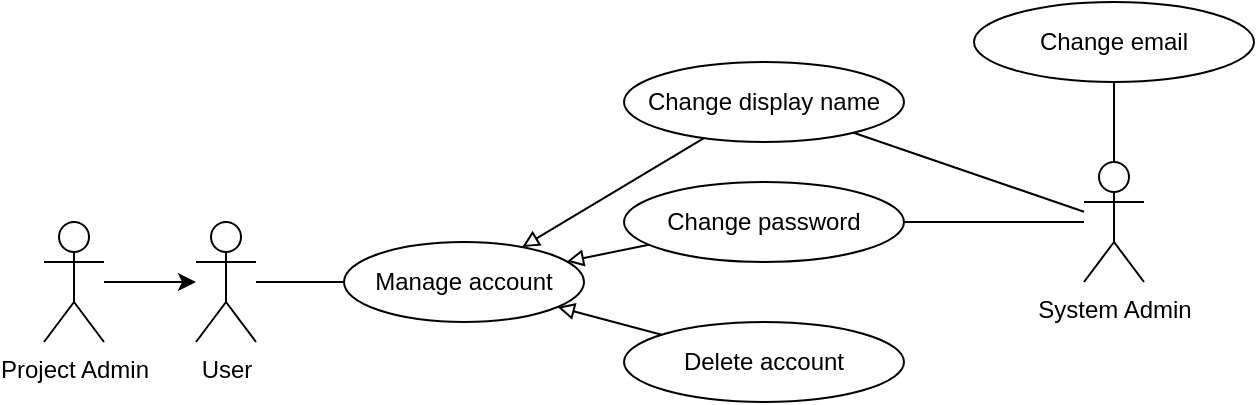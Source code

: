 <mxfile version="13.4.5" type="device"><diagram id="rEqkZPLtAYHeqOG81fF1" name="Page-1"><mxGraphModel dx="1422" dy="822" grid="1" gridSize="10" guides="1" tooltips="1" connect="1" arrows="1" fold="1" page="1" pageScale="1" pageWidth="827" pageHeight="1169" math="0" shadow="0"><root><mxCell id="0"/><mxCell id="1" parent="0"/><mxCell id="ja3QcoHkj6i8SBxSrKXQ-1" style="edgeStyle=none;rounded=0;orthogonalLoop=1;jettySize=auto;html=1;endArrow=none;endFill=0;" parent="1" source="ja3QcoHkj6i8SBxSrKXQ-2" target="ja3QcoHkj6i8SBxSrKXQ-9" edge="1"><mxGeometry relative="1" as="geometry"/></mxCell><mxCell id="ja3QcoHkj6i8SBxSrKXQ-2" value="User" style="shape=umlActor;verticalLabelPosition=bottom;verticalAlign=top;html=1;outlineConnect=0;" parent="1" vertex="1"><mxGeometry x="216" y="170" width="30" height="60" as="geometry"/></mxCell><mxCell id="ja3QcoHkj6i8SBxSrKXQ-3" style="edgeStyle=orthogonalEdgeStyle;rounded=0;orthogonalLoop=1;jettySize=auto;html=1;" parent="1" source="ja3QcoHkj6i8SBxSrKXQ-4" target="ja3QcoHkj6i8SBxSrKXQ-2" edge="1"><mxGeometry relative="1" as="geometry"/></mxCell><mxCell id="ja3QcoHkj6i8SBxSrKXQ-4" value="Project Admin" style="shape=umlActor;verticalLabelPosition=bottom;verticalAlign=top;html=1;outlineConnect=0;" parent="1" vertex="1"><mxGeometry x="140" y="170" width="30" height="60" as="geometry"/></mxCell><mxCell id="ja3QcoHkj6i8SBxSrKXQ-5" style="edgeStyle=none;rounded=0;orthogonalLoop=1;jettySize=auto;html=1;endArrow=none;endFill=0;" parent="1" source="ja3QcoHkj6i8SBxSrKXQ-8" target="ja3QcoHkj6i8SBxSrKXQ-11" edge="1"><mxGeometry relative="1" as="geometry"/></mxCell><mxCell id="ja3QcoHkj6i8SBxSrKXQ-6" style="edgeStyle=none;rounded=0;orthogonalLoop=1;jettySize=auto;html=1;endArrow=none;endFill=0;" parent="1" source="ja3QcoHkj6i8SBxSrKXQ-8" target="ja3QcoHkj6i8SBxSrKXQ-13" edge="1"><mxGeometry relative="1" as="geometry"/></mxCell><mxCell id="ja3QcoHkj6i8SBxSrKXQ-7" style="edgeStyle=none;rounded=0;orthogonalLoop=1;jettySize=auto;html=1;endArrow=none;endFill=0;" parent="1" source="ja3QcoHkj6i8SBxSrKXQ-8" target="ja3QcoHkj6i8SBxSrKXQ-15" edge="1"><mxGeometry relative="1" as="geometry"/></mxCell><mxCell id="ja3QcoHkj6i8SBxSrKXQ-8" value="System Admin" style="shape=umlActor;verticalLabelPosition=bottom;verticalAlign=top;html=1;outlineConnect=0;" parent="1" vertex="1"><mxGeometry x="660" y="140" width="30" height="60" as="geometry"/></mxCell><mxCell id="ja3QcoHkj6i8SBxSrKXQ-9" value="Manage account" style="ellipse;whiteSpace=wrap;html=1;" parent="1" vertex="1"><mxGeometry x="290" y="180" width="120" height="40" as="geometry"/></mxCell><mxCell id="ja3QcoHkj6i8SBxSrKXQ-10" style="rounded=0;orthogonalLoop=1;jettySize=auto;html=1;endArrow=block;endFill=0;" parent="1" source="ja3QcoHkj6i8SBxSrKXQ-11" target="ja3QcoHkj6i8SBxSrKXQ-9" edge="1"><mxGeometry relative="1" as="geometry"/></mxCell><mxCell id="ja3QcoHkj6i8SBxSrKXQ-11" value="Change display name" style="ellipse;whiteSpace=wrap;html=1;" parent="1" vertex="1"><mxGeometry x="430" y="90" width="140" height="40" as="geometry"/></mxCell><mxCell id="ja3QcoHkj6i8SBxSrKXQ-12" style="edgeStyle=none;rounded=0;orthogonalLoop=1;jettySize=auto;html=1;endArrow=block;endFill=0;" parent="1" source="ja3QcoHkj6i8SBxSrKXQ-13" target="ja3QcoHkj6i8SBxSrKXQ-9" edge="1"><mxGeometry relative="1" as="geometry"/></mxCell><mxCell id="ja3QcoHkj6i8SBxSrKXQ-13" value="Change password" style="ellipse;whiteSpace=wrap;html=1;" parent="1" vertex="1"><mxGeometry x="430" y="150" width="140" height="40" as="geometry"/></mxCell><mxCell id="ja3QcoHkj6i8SBxSrKXQ-15" value="Change email" style="ellipse;whiteSpace=wrap;html=1;" parent="1" vertex="1"><mxGeometry x="605" y="60" width="140" height="40" as="geometry"/></mxCell><mxCell id="ja3QcoHkj6i8SBxSrKXQ-16" style="edgeStyle=none;rounded=0;orthogonalLoop=1;jettySize=auto;html=1;endArrow=block;endFill=0;" parent="1" source="ja3QcoHkj6i8SBxSrKXQ-17" target="ja3QcoHkj6i8SBxSrKXQ-9" edge="1"><mxGeometry relative="1" as="geometry"/></mxCell><mxCell id="ja3QcoHkj6i8SBxSrKXQ-17" value="Delete account" style="ellipse;whiteSpace=wrap;html=1;" parent="1" vertex="1"><mxGeometry x="430" y="220" width="140" height="40" as="geometry"/></mxCell></root></mxGraphModel></diagram></mxfile>